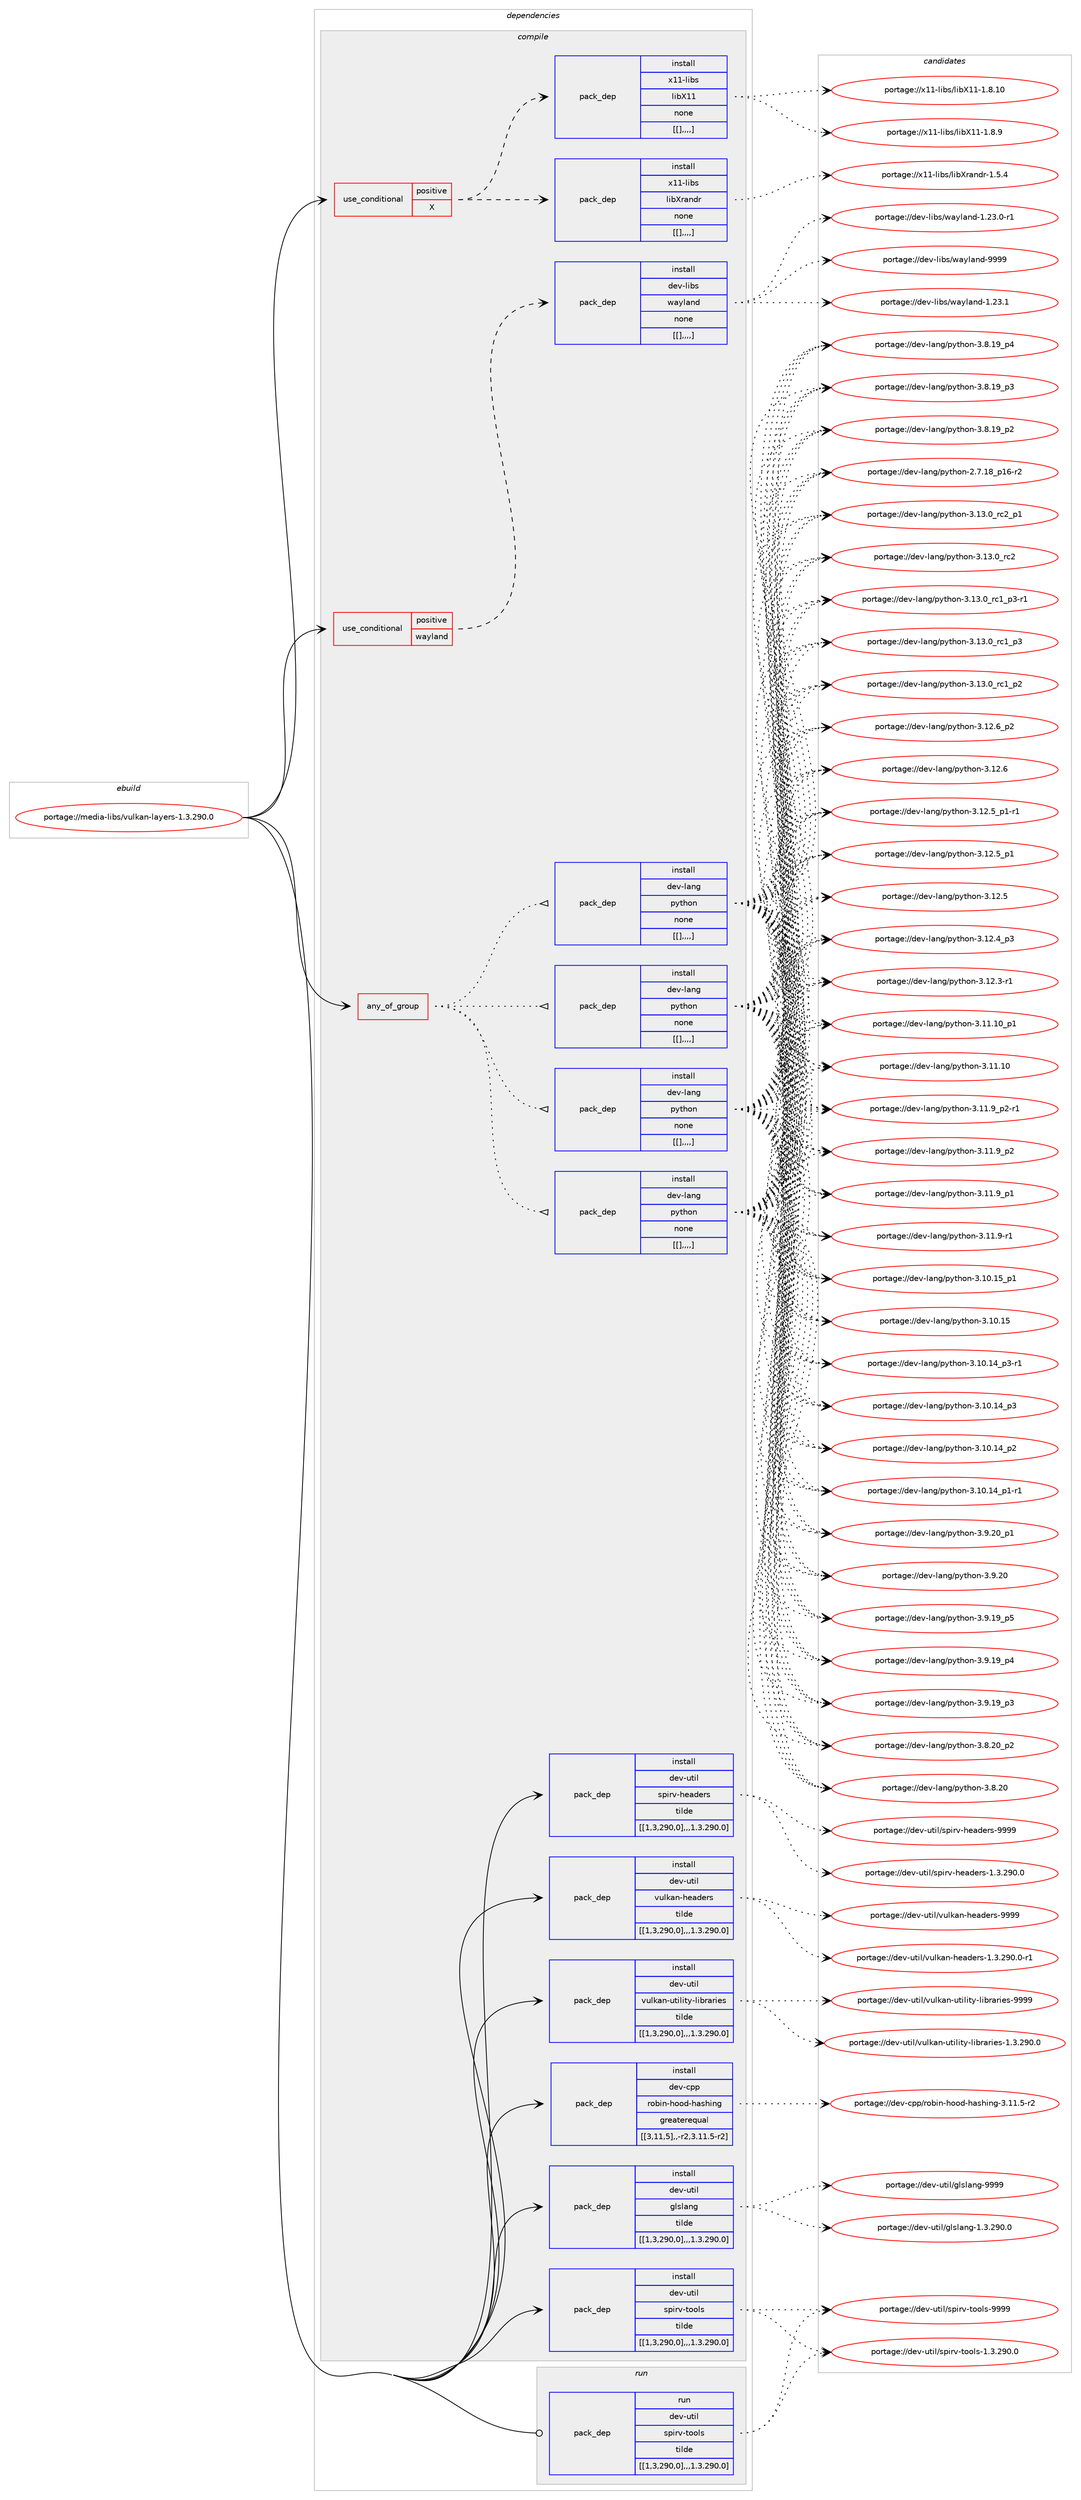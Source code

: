 digraph prolog {

# *************
# Graph options
# *************

newrank=true;
concentrate=true;
compound=true;
graph [rankdir=LR,fontname=Helvetica,fontsize=10,ranksep=1.5];#, ranksep=2.5, nodesep=0.2];
edge  [arrowhead=vee];
node  [fontname=Helvetica,fontsize=10];

# **********
# The ebuild
# **********

subgraph cluster_leftcol {
color=gray;
label=<<i>ebuild</i>>;
id [label="portage://media-libs/vulkan-layers-1.3.290.0", color=red, width=4, href="../media-libs/vulkan-layers-1.3.290.0.svg"];
}

# ****************
# The dependencies
# ****************

subgraph cluster_midcol {
color=gray;
label=<<i>dependencies</i>>;
subgraph cluster_compile {
fillcolor="#eeeeee";
style=filled;
label=<<i>compile</i>>;
subgraph any2261 {
dependency317563 [label=<<TABLE BORDER="0" CELLBORDER="1" CELLSPACING="0" CELLPADDING="4"><TR><TD CELLPADDING="10">any_of_group</TD></TR></TABLE>>, shape=none, color=red];subgraph pack233402 {
dependency317564 [label=<<TABLE BORDER="0" CELLBORDER="1" CELLSPACING="0" CELLPADDING="4" WIDTH="220"><TR><TD ROWSPAN="6" CELLPADDING="30">pack_dep</TD></TR><TR><TD WIDTH="110">install</TD></TR><TR><TD>dev-lang</TD></TR><TR><TD>python</TD></TR><TR><TD>none</TD></TR><TR><TD>[[],,,,]</TD></TR></TABLE>>, shape=none, color=blue];
}
dependency317563:e -> dependency317564:w [weight=20,style="dotted",arrowhead="oinv"];
subgraph pack233403 {
dependency317565 [label=<<TABLE BORDER="0" CELLBORDER="1" CELLSPACING="0" CELLPADDING="4" WIDTH="220"><TR><TD ROWSPAN="6" CELLPADDING="30">pack_dep</TD></TR><TR><TD WIDTH="110">install</TD></TR><TR><TD>dev-lang</TD></TR><TR><TD>python</TD></TR><TR><TD>none</TD></TR><TR><TD>[[],,,,]</TD></TR></TABLE>>, shape=none, color=blue];
}
dependency317563:e -> dependency317565:w [weight=20,style="dotted",arrowhead="oinv"];
subgraph pack233404 {
dependency317566 [label=<<TABLE BORDER="0" CELLBORDER="1" CELLSPACING="0" CELLPADDING="4" WIDTH="220"><TR><TD ROWSPAN="6" CELLPADDING="30">pack_dep</TD></TR><TR><TD WIDTH="110">install</TD></TR><TR><TD>dev-lang</TD></TR><TR><TD>python</TD></TR><TR><TD>none</TD></TR><TR><TD>[[],,,,]</TD></TR></TABLE>>, shape=none, color=blue];
}
dependency317563:e -> dependency317566:w [weight=20,style="dotted",arrowhead="oinv"];
subgraph pack233405 {
dependency317567 [label=<<TABLE BORDER="0" CELLBORDER="1" CELLSPACING="0" CELLPADDING="4" WIDTH="220"><TR><TD ROWSPAN="6" CELLPADDING="30">pack_dep</TD></TR><TR><TD WIDTH="110">install</TD></TR><TR><TD>dev-lang</TD></TR><TR><TD>python</TD></TR><TR><TD>none</TD></TR><TR><TD>[[],,,,]</TD></TR></TABLE>>, shape=none, color=blue];
}
dependency317563:e -> dependency317567:w [weight=20,style="dotted",arrowhead="oinv"];
}
id:e -> dependency317563:w [weight=20,style="solid",arrowhead="vee"];
subgraph cond81737 {
dependency317568 [label=<<TABLE BORDER="0" CELLBORDER="1" CELLSPACING="0" CELLPADDING="4"><TR><TD ROWSPAN="3" CELLPADDING="10">use_conditional</TD></TR><TR><TD>positive</TD></TR><TR><TD>X</TD></TR></TABLE>>, shape=none, color=red];
subgraph pack233406 {
dependency317569 [label=<<TABLE BORDER="0" CELLBORDER="1" CELLSPACING="0" CELLPADDING="4" WIDTH="220"><TR><TD ROWSPAN="6" CELLPADDING="30">pack_dep</TD></TR><TR><TD WIDTH="110">install</TD></TR><TR><TD>x11-libs</TD></TR><TR><TD>libX11</TD></TR><TR><TD>none</TD></TR><TR><TD>[[],,,,]</TD></TR></TABLE>>, shape=none, color=blue];
}
dependency317568:e -> dependency317569:w [weight=20,style="dashed",arrowhead="vee"];
subgraph pack233407 {
dependency317570 [label=<<TABLE BORDER="0" CELLBORDER="1" CELLSPACING="0" CELLPADDING="4" WIDTH="220"><TR><TD ROWSPAN="6" CELLPADDING="30">pack_dep</TD></TR><TR><TD WIDTH="110">install</TD></TR><TR><TD>x11-libs</TD></TR><TR><TD>libXrandr</TD></TR><TR><TD>none</TD></TR><TR><TD>[[],,,,]</TD></TR></TABLE>>, shape=none, color=blue];
}
dependency317568:e -> dependency317570:w [weight=20,style="dashed",arrowhead="vee"];
}
id:e -> dependency317568:w [weight=20,style="solid",arrowhead="vee"];
subgraph cond81738 {
dependency317571 [label=<<TABLE BORDER="0" CELLBORDER="1" CELLSPACING="0" CELLPADDING="4"><TR><TD ROWSPAN="3" CELLPADDING="10">use_conditional</TD></TR><TR><TD>positive</TD></TR><TR><TD>wayland</TD></TR></TABLE>>, shape=none, color=red];
subgraph pack233408 {
dependency317572 [label=<<TABLE BORDER="0" CELLBORDER="1" CELLSPACING="0" CELLPADDING="4" WIDTH="220"><TR><TD ROWSPAN="6" CELLPADDING="30">pack_dep</TD></TR><TR><TD WIDTH="110">install</TD></TR><TR><TD>dev-libs</TD></TR><TR><TD>wayland</TD></TR><TR><TD>none</TD></TR><TR><TD>[[],,,,]</TD></TR></TABLE>>, shape=none, color=blue];
}
dependency317571:e -> dependency317572:w [weight=20,style="dashed",arrowhead="vee"];
}
id:e -> dependency317571:w [weight=20,style="solid",arrowhead="vee"];
subgraph pack233409 {
dependency317573 [label=<<TABLE BORDER="0" CELLBORDER="1" CELLSPACING="0" CELLPADDING="4" WIDTH="220"><TR><TD ROWSPAN="6" CELLPADDING="30">pack_dep</TD></TR><TR><TD WIDTH="110">install</TD></TR><TR><TD>dev-cpp</TD></TR><TR><TD>robin-hood-hashing</TD></TR><TR><TD>greaterequal</TD></TR><TR><TD>[[3,11,5],,-r2,3.11.5-r2]</TD></TR></TABLE>>, shape=none, color=blue];
}
id:e -> dependency317573:w [weight=20,style="solid",arrowhead="vee"];
subgraph pack233410 {
dependency317574 [label=<<TABLE BORDER="0" CELLBORDER="1" CELLSPACING="0" CELLPADDING="4" WIDTH="220"><TR><TD ROWSPAN="6" CELLPADDING="30">pack_dep</TD></TR><TR><TD WIDTH="110">install</TD></TR><TR><TD>dev-util</TD></TR><TR><TD>glslang</TD></TR><TR><TD>tilde</TD></TR><TR><TD>[[1,3,290,0],,,1.3.290.0]</TD></TR></TABLE>>, shape=none, color=blue];
}
id:e -> dependency317574:w [weight=20,style="solid",arrowhead="vee"];
subgraph pack233411 {
dependency317575 [label=<<TABLE BORDER="0" CELLBORDER="1" CELLSPACING="0" CELLPADDING="4" WIDTH="220"><TR><TD ROWSPAN="6" CELLPADDING="30">pack_dep</TD></TR><TR><TD WIDTH="110">install</TD></TR><TR><TD>dev-util</TD></TR><TR><TD>spirv-headers</TD></TR><TR><TD>tilde</TD></TR><TR><TD>[[1,3,290,0],,,1.3.290.0]</TD></TR></TABLE>>, shape=none, color=blue];
}
id:e -> dependency317575:w [weight=20,style="solid",arrowhead="vee"];
subgraph pack233412 {
dependency317576 [label=<<TABLE BORDER="0" CELLBORDER="1" CELLSPACING="0" CELLPADDING="4" WIDTH="220"><TR><TD ROWSPAN="6" CELLPADDING="30">pack_dep</TD></TR><TR><TD WIDTH="110">install</TD></TR><TR><TD>dev-util</TD></TR><TR><TD>spirv-tools</TD></TR><TR><TD>tilde</TD></TR><TR><TD>[[1,3,290,0],,,1.3.290.0]</TD></TR></TABLE>>, shape=none, color=blue];
}
id:e -> dependency317576:w [weight=20,style="solid",arrowhead="vee"];
subgraph pack233413 {
dependency317577 [label=<<TABLE BORDER="0" CELLBORDER="1" CELLSPACING="0" CELLPADDING="4" WIDTH="220"><TR><TD ROWSPAN="6" CELLPADDING="30">pack_dep</TD></TR><TR><TD WIDTH="110">install</TD></TR><TR><TD>dev-util</TD></TR><TR><TD>vulkan-headers</TD></TR><TR><TD>tilde</TD></TR><TR><TD>[[1,3,290,0],,,1.3.290.0]</TD></TR></TABLE>>, shape=none, color=blue];
}
id:e -> dependency317577:w [weight=20,style="solid",arrowhead="vee"];
subgraph pack233414 {
dependency317578 [label=<<TABLE BORDER="0" CELLBORDER="1" CELLSPACING="0" CELLPADDING="4" WIDTH="220"><TR><TD ROWSPAN="6" CELLPADDING="30">pack_dep</TD></TR><TR><TD WIDTH="110">install</TD></TR><TR><TD>dev-util</TD></TR><TR><TD>vulkan-utility-libraries</TD></TR><TR><TD>tilde</TD></TR><TR><TD>[[1,3,290,0],,,1.3.290.0]</TD></TR></TABLE>>, shape=none, color=blue];
}
id:e -> dependency317578:w [weight=20,style="solid",arrowhead="vee"];
}
subgraph cluster_compileandrun {
fillcolor="#eeeeee";
style=filled;
label=<<i>compile and run</i>>;
}
subgraph cluster_run {
fillcolor="#eeeeee";
style=filled;
label=<<i>run</i>>;
subgraph pack233415 {
dependency317579 [label=<<TABLE BORDER="0" CELLBORDER="1" CELLSPACING="0" CELLPADDING="4" WIDTH="220"><TR><TD ROWSPAN="6" CELLPADDING="30">pack_dep</TD></TR><TR><TD WIDTH="110">run</TD></TR><TR><TD>dev-util</TD></TR><TR><TD>spirv-tools</TD></TR><TR><TD>tilde</TD></TR><TR><TD>[[1,3,290,0],,,1.3.290.0]</TD></TR></TABLE>>, shape=none, color=blue];
}
id:e -> dependency317579:w [weight=20,style="solid",arrowhead="odot"];
}
}

# **************
# The candidates
# **************

subgraph cluster_choices {
rank=same;
color=gray;
label=<<i>candidates</i>>;

subgraph choice233402 {
color=black;
nodesep=1;
choice100101118451089711010347112121116104111110455146495146489511499509511249 [label="portage://dev-lang/python-3.13.0_rc2_p1", color=red, width=4,href="../dev-lang/python-3.13.0_rc2_p1.svg"];
choice10010111845108971101034711212111610411111045514649514648951149950 [label="portage://dev-lang/python-3.13.0_rc2", color=red, width=4,href="../dev-lang/python-3.13.0_rc2.svg"];
choice1001011184510897110103471121211161041111104551464951464895114994995112514511449 [label="portage://dev-lang/python-3.13.0_rc1_p3-r1", color=red, width=4,href="../dev-lang/python-3.13.0_rc1_p3-r1.svg"];
choice100101118451089711010347112121116104111110455146495146489511499499511251 [label="portage://dev-lang/python-3.13.0_rc1_p3", color=red, width=4,href="../dev-lang/python-3.13.0_rc1_p3.svg"];
choice100101118451089711010347112121116104111110455146495146489511499499511250 [label="portage://dev-lang/python-3.13.0_rc1_p2", color=red, width=4,href="../dev-lang/python-3.13.0_rc1_p2.svg"];
choice100101118451089711010347112121116104111110455146495046549511250 [label="portage://dev-lang/python-3.12.6_p2", color=red, width=4,href="../dev-lang/python-3.12.6_p2.svg"];
choice10010111845108971101034711212111610411111045514649504654 [label="portage://dev-lang/python-3.12.6", color=red, width=4,href="../dev-lang/python-3.12.6.svg"];
choice1001011184510897110103471121211161041111104551464950465395112494511449 [label="portage://dev-lang/python-3.12.5_p1-r1", color=red, width=4,href="../dev-lang/python-3.12.5_p1-r1.svg"];
choice100101118451089711010347112121116104111110455146495046539511249 [label="portage://dev-lang/python-3.12.5_p1", color=red, width=4,href="../dev-lang/python-3.12.5_p1.svg"];
choice10010111845108971101034711212111610411111045514649504653 [label="portage://dev-lang/python-3.12.5", color=red, width=4,href="../dev-lang/python-3.12.5.svg"];
choice100101118451089711010347112121116104111110455146495046529511251 [label="portage://dev-lang/python-3.12.4_p3", color=red, width=4,href="../dev-lang/python-3.12.4_p3.svg"];
choice100101118451089711010347112121116104111110455146495046514511449 [label="portage://dev-lang/python-3.12.3-r1", color=red, width=4,href="../dev-lang/python-3.12.3-r1.svg"];
choice10010111845108971101034711212111610411111045514649494649489511249 [label="portage://dev-lang/python-3.11.10_p1", color=red, width=4,href="../dev-lang/python-3.11.10_p1.svg"];
choice1001011184510897110103471121211161041111104551464949464948 [label="portage://dev-lang/python-3.11.10", color=red, width=4,href="../dev-lang/python-3.11.10.svg"];
choice1001011184510897110103471121211161041111104551464949465795112504511449 [label="portage://dev-lang/python-3.11.9_p2-r1", color=red, width=4,href="../dev-lang/python-3.11.9_p2-r1.svg"];
choice100101118451089711010347112121116104111110455146494946579511250 [label="portage://dev-lang/python-3.11.9_p2", color=red, width=4,href="../dev-lang/python-3.11.9_p2.svg"];
choice100101118451089711010347112121116104111110455146494946579511249 [label="portage://dev-lang/python-3.11.9_p1", color=red, width=4,href="../dev-lang/python-3.11.9_p1.svg"];
choice100101118451089711010347112121116104111110455146494946574511449 [label="portage://dev-lang/python-3.11.9-r1", color=red, width=4,href="../dev-lang/python-3.11.9-r1.svg"];
choice10010111845108971101034711212111610411111045514649484649539511249 [label="portage://dev-lang/python-3.10.15_p1", color=red, width=4,href="../dev-lang/python-3.10.15_p1.svg"];
choice1001011184510897110103471121211161041111104551464948464953 [label="portage://dev-lang/python-3.10.15", color=red, width=4,href="../dev-lang/python-3.10.15.svg"];
choice100101118451089711010347112121116104111110455146494846495295112514511449 [label="portage://dev-lang/python-3.10.14_p3-r1", color=red, width=4,href="../dev-lang/python-3.10.14_p3-r1.svg"];
choice10010111845108971101034711212111610411111045514649484649529511251 [label="portage://dev-lang/python-3.10.14_p3", color=red, width=4,href="../dev-lang/python-3.10.14_p3.svg"];
choice10010111845108971101034711212111610411111045514649484649529511250 [label="portage://dev-lang/python-3.10.14_p2", color=red, width=4,href="../dev-lang/python-3.10.14_p2.svg"];
choice100101118451089711010347112121116104111110455146494846495295112494511449 [label="portage://dev-lang/python-3.10.14_p1-r1", color=red, width=4,href="../dev-lang/python-3.10.14_p1-r1.svg"];
choice100101118451089711010347112121116104111110455146574650489511249 [label="portage://dev-lang/python-3.9.20_p1", color=red, width=4,href="../dev-lang/python-3.9.20_p1.svg"];
choice10010111845108971101034711212111610411111045514657465048 [label="portage://dev-lang/python-3.9.20", color=red, width=4,href="../dev-lang/python-3.9.20.svg"];
choice100101118451089711010347112121116104111110455146574649579511253 [label="portage://dev-lang/python-3.9.19_p5", color=red, width=4,href="../dev-lang/python-3.9.19_p5.svg"];
choice100101118451089711010347112121116104111110455146574649579511252 [label="portage://dev-lang/python-3.9.19_p4", color=red, width=4,href="../dev-lang/python-3.9.19_p4.svg"];
choice100101118451089711010347112121116104111110455146574649579511251 [label="portage://dev-lang/python-3.9.19_p3", color=red, width=4,href="../dev-lang/python-3.9.19_p3.svg"];
choice100101118451089711010347112121116104111110455146564650489511250 [label="portage://dev-lang/python-3.8.20_p2", color=red, width=4,href="../dev-lang/python-3.8.20_p2.svg"];
choice10010111845108971101034711212111610411111045514656465048 [label="portage://dev-lang/python-3.8.20", color=red, width=4,href="../dev-lang/python-3.8.20.svg"];
choice100101118451089711010347112121116104111110455146564649579511252 [label="portage://dev-lang/python-3.8.19_p4", color=red, width=4,href="../dev-lang/python-3.8.19_p4.svg"];
choice100101118451089711010347112121116104111110455146564649579511251 [label="portage://dev-lang/python-3.8.19_p3", color=red, width=4,href="../dev-lang/python-3.8.19_p3.svg"];
choice100101118451089711010347112121116104111110455146564649579511250 [label="portage://dev-lang/python-3.8.19_p2", color=red, width=4,href="../dev-lang/python-3.8.19_p2.svg"];
choice100101118451089711010347112121116104111110455046554649569511249544511450 [label="portage://dev-lang/python-2.7.18_p16-r2", color=red, width=4,href="../dev-lang/python-2.7.18_p16-r2.svg"];
dependency317564:e -> choice100101118451089711010347112121116104111110455146495146489511499509511249:w [style=dotted,weight="100"];
dependency317564:e -> choice10010111845108971101034711212111610411111045514649514648951149950:w [style=dotted,weight="100"];
dependency317564:e -> choice1001011184510897110103471121211161041111104551464951464895114994995112514511449:w [style=dotted,weight="100"];
dependency317564:e -> choice100101118451089711010347112121116104111110455146495146489511499499511251:w [style=dotted,weight="100"];
dependency317564:e -> choice100101118451089711010347112121116104111110455146495146489511499499511250:w [style=dotted,weight="100"];
dependency317564:e -> choice100101118451089711010347112121116104111110455146495046549511250:w [style=dotted,weight="100"];
dependency317564:e -> choice10010111845108971101034711212111610411111045514649504654:w [style=dotted,weight="100"];
dependency317564:e -> choice1001011184510897110103471121211161041111104551464950465395112494511449:w [style=dotted,weight="100"];
dependency317564:e -> choice100101118451089711010347112121116104111110455146495046539511249:w [style=dotted,weight="100"];
dependency317564:e -> choice10010111845108971101034711212111610411111045514649504653:w [style=dotted,weight="100"];
dependency317564:e -> choice100101118451089711010347112121116104111110455146495046529511251:w [style=dotted,weight="100"];
dependency317564:e -> choice100101118451089711010347112121116104111110455146495046514511449:w [style=dotted,weight="100"];
dependency317564:e -> choice10010111845108971101034711212111610411111045514649494649489511249:w [style=dotted,weight="100"];
dependency317564:e -> choice1001011184510897110103471121211161041111104551464949464948:w [style=dotted,weight="100"];
dependency317564:e -> choice1001011184510897110103471121211161041111104551464949465795112504511449:w [style=dotted,weight="100"];
dependency317564:e -> choice100101118451089711010347112121116104111110455146494946579511250:w [style=dotted,weight="100"];
dependency317564:e -> choice100101118451089711010347112121116104111110455146494946579511249:w [style=dotted,weight="100"];
dependency317564:e -> choice100101118451089711010347112121116104111110455146494946574511449:w [style=dotted,weight="100"];
dependency317564:e -> choice10010111845108971101034711212111610411111045514649484649539511249:w [style=dotted,weight="100"];
dependency317564:e -> choice1001011184510897110103471121211161041111104551464948464953:w [style=dotted,weight="100"];
dependency317564:e -> choice100101118451089711010347112121116104111110455146494846495295112514511449:w [style=dotted,weight="100"];
dependency317564:e -> choice10010111845108971101034711212111610411111045514649484649529511251:w [style=dotted,weight="100"];
dependency317564:e -> choice10010111845108971101034711212111610411111045514649484649529511250:w [style=dotted,weight="100"];
dependency317564:e -> choice100101118451089711010347112121116104111110455146494846495295112494511449:w [style=dotted,weight="100"];
dependency317564:e -> choice100101118451089711010347112121116104111110455146574650489511249:w [style=dotted,weight="100"];
dependency317564:e -> choice10010111845108971101034711212111610411111045514657465048:w [style=dotted,weight="100"];
dependency317564:e -> choice100101118451089711010347112121116104111110455146574649579511253:w [style=dotted,weight="100"];
dependency317564:e -> choice100101118451089711010347112121116104111110455146574649579511252:w [style=dotted,weight="100"];
dependency317564:e -> choice100101118451089711010347112121116104111110455146574649579511251:w [style=dotted,weight="100"];
dependency317564:e -> choice100101118451089711010347112121116104111110455146564650489511250:w [style=dotted,weight="100"];
dependency317564:e -> choice10010111845108971101034711212111610411111045514656465048:w [style=dotted,weight="100"];
dependency317564:e -> choice100101118451089711010347112121116104111110455146564649579511252:w [style=dotted,weight="100"];
dependency317564:e -> choice100101118451089711010347112121116104111110455146564649579511251:w [style=dotted,weight="100"];
dependency317564:e -> choice100101118451089711010347112121116104111110455146564649579511250:w [style=dotted,weight="100"];
dependency317564:e -> choice100101118451089711010347112121116104111110455046554649569511249544511450:w [style=dotted,weight="100"];
}
subgraph choice233403 {
color=black;
nodesep=1;
choice100101118451089711010347112121116104111110455146495146489511499509511249 [label="portage://dev-lang/python-3.13.0_rc2_p1", color=red, width=4,href="../dev-lang/python-3.13.0_rc2_p1.svg"];
choice10010111845108971101034711212111610411111045514649514648951149950 [label="portage://dev-lang/python-3.13.0_rc2", color=red, width=4,href="../dev-lang/python-3.13.0_rc2.svg"];
choice1001011184510897110103471121211161041111104551464951464895114994995112514511449 [label="portage://dev-lang/python-3.13.0_rc1_p3-r1", color=red, width=4,href="../dev-lang/python-3.13.0_rc1_p3-r1.svg"];
choice100101118451089711010347112121116104111110455146495146489511499499511251 [label="portage://dev-lang/python-3.13.0_rc1_p3", color=red, width=4,href="../dev-lang/python-3.13.0_rc1_p3.svg"];
choice100101118451089711010347112121116104111110455146495146489511499499511250 [label="portage://dev-lang/python-3.13.0_rc1_p2", color=red, width=4,href="../dev-lang/python-3.13.0_rc1_p2.svg"];
choice100101118451089711010347112121116104111110455146495046549511250 [label="portage://dev-lang/python-3.12.6_p2", color=red, width=4,href="../dev-lang/python-3.12.6_p2.svg"];
choice10010111845108971101034711212111610411111045514649504654 [label="portage://dev-lang/python-3.12.6", color=red, width=4,href="../dev-lang/python-3.12.6.svg"];
choice1001011184510897110103471121211161041111104551464950465395112494511449 [label="portage://dev-lang/python-3.12.5_p1-r1", color=red, width=4,href="../dev-lang/python-3.12.5_p1-r1.svg"];
choice100101118451089711010347112121116104111110455146495046539511249 [label="portage://dev-lang/python-3.12.5_p1", color=red, width=4,href="../dev-lang/python-3.12.5_p1.svg"];
choice10010111845108971101034711212111610411111045514649504653 [label="portage://dev-lang/python-3.12.5", color=red, width=4,href="../dev-lang/python-3.12.5.svg"];
choice100101118451089711010347112121116104111110455146495046529511251 [label="portage://dev-lang/python-3.12.4_p3", color=red, width=4,href="../dev-lang/python-3.12.4_p3.svg"];
choice100101118451089711010347112121116104111110455146495046514511449 [label="portage://dev-lang/python-3.12.3-r1", color=red, width=4,href="../dev-lang/python-3.12.3-r1.svg"];
choice10010111845108971101034711212111610411111045514649494649489511249 [label="portage://dev-lang/python-3.11.10_p1", color=red, width=4,href="../dev-lang/python-3.11.10_p1.svg"];
choice1001011184510897110103471121211161041111104551464949464948 [label="portage://dev-lang/python-3.11.10", color=red, width=4,href="../dev-lang/python-3.11.10.svg"];
choice1001011184510897110103471121211161041111104551464949465795112504511449 [label="portage://dev-lang/python-3.11.9_p2-r1", color=red, width=4,href="../dev-lang/python-3.11.9_p2-r1.svg"];
choice100101118451089711010347112121116104111110455146494946579511250 [label="portage://dev-lang/python-3.11.9_p2", color=red, width=4,href="../dev-lang/python-3.11.9_p2.svg"];
choice100101118451089711010347112121116104111110455146494946579511249 [label="portage://dev-lang/python-3.11.9_p1", color=red, width=4,href="../dev-lang/python-3.11.9_p1.svg"];
choice100101118451089711010347112121116104111110455146494946574511449 [label="portage://dev-lang/python-3.11.9-r1", color=red, width=4,href="../dev-lang/python-3.11.9-r1.svg"];
choice10010111845108971101034711212111610411111045514649484649539511249 [label="portage://dev-lang/python-3.10.15_p1", color=red, width=4,href="../dev-lang/python-3.10.15_p1.svg"];
choice1001011184510897110103471121211161041111104551464948464953 [label="portage://dev-lang/python-3.10.15", color=red, width=4,href="../dev-lang/python-3.10.15.svg"];
choice100101118451089711010347112121116104111110455146494846495295112514511449 [label="portage://dev-lang/python-3.10.14_p3-r1", color=red, width=4,href="../dev-lang/python-3.10.14_p3-r1.svg"];
choice10010111845108971101034711212111610411111045514649484649529511251 [label="portage://dev-lang/python-3.10.14_p3", color=red, width=4,href="../dev-lang/python-3.10.14_p3.svg"];
choice10010111845108971101034711212111610411111045514649484649529511250 [label="portage://dev-lang/python-3.10.14_p2", color=red, width=4,href="../dev-lang/python-3.10.14_p2.svg"];
choice100101118451089711010347112121116104111110455146494846495295112494511449 [label="portage://dev-lang/python-3.10.14_p1-r1", color=red, width=4,href="../dev-lang/python-3.10.14_p1-r1.svg"];
choice100101118451089711010347112121116104111110455146574650489511249 [label="portage://dev-lang/python-3.9.20_p1", color=red, width=4,href="../dev-lang/python-3.9.20_p1.svg"];
choice10010111845108971101034711212111610411111045514657465048 [label="portage://dev-lang/python-3.9.20", color=red, width=4,href="../dev-lang/python-3.9.20.svg"];
choice100101118451089711010347112121116104111110455146574649579511253 [label="portage://dev-lang/python-3.9.19_p5", color=red, width=4,href="../dev-lang/python-3.9.19_p5.svg"];
choice100101118451089711010347112121116104111110455146574649579511252 [label="portage://dev-lang/python-3.9.19_p4", color=red, width=4,href="../dev-lang/python-3.9.19_p4.svg"];
choice100101118451089711010347112121116104111110455146574649579511251 [label="portage://dev-lang/python-3.9.19_p3", color=red, width=4,href="../dev-lang/python-3.9.19_p3.svg"];
choice100101118451089711010347112121116104111110455146564650489511250 [label="portage://dev-lang/python-3.8.20_p2", color=red, width=4,href="../dev-lang/python-3.8.20_p2.svg"];
choice10010111845108971101034711212111610411111045514656465048 [label="portage://dev-lang/python-3.8.20", color=red, width=4,href="../dev-lang/python-3.8.20.svg"];
choice100101118451089711010347112121116104111110455146564649579511252 [label="portage://dev-lang/python-3.8.19_p4", color=red, width=4,href="../dev-lang/python-3.8.19_p4.svg"];
choice100101118451089711010347112121116104111110455146564649579511251 [label="portage://dev-lang/python-3.8.19_p3", color=red, width=4,href="../dev-lang/python-3.8.19_p3.svg"];
choice100101118451089711010347112121116104111110455146564649579511250 [label="portage://dev-lang/python-3.8.19_p2", color=red, width=4,href="../dev-lang/python-3.8.19_p2.svg"];
choice100101118451089711010347112121116104111110455046554649569511249544511450 [label="portage://dev-lang/python-2.7.18_p16-r2", color=red, width=4,href="../dev-lang/python-2.7.18_p16-r2.svg"];
dependency317565:e -> choice100101118451089711010347112121116104111110455146495146489511499509511249:w [style=dotted,weight="100"];
dependency317565:e -> choice10010111845108971101034711212111610411111045514649514648951149950:w [style=dotted,weight="100"];
dependency317565:e -> choice1001011184510897110103471121211161041111104551464951464895114994995112514511449:w [style=dotted,weight="100"];
dependency317565:e -> choice100101118451089711010347112121116104111110455146495146489511499499511251:w [style=dotted,weight="100"];
dependency317565:e -> choice100101118451089711010347112121116104111110455146495146489511499499511250:w [style=dotted,weight="100"];
dependency317565:e -> choice100101118451089711010347112121116104111110455146495046549511250:w [style=dotted,weight="100"];
dependency317565:e -> choice10010111845108971101034711212111610411111045514649504654:w [style=dotted,weight="100"];
dependency317565:e -> choice1001011184510897110103471121211161041111104551464950465395112494511449:w [style=dotted,weight="100"];
dependency317565:e -> choice100101118451089711010347112121116104111110455146495046539511249:w [style=dotted,weight="100"];
dependency317565:e -> choice10010111845108971101034711212111610411111045514649504653:w [style=dotted,weight="100"];
dependency317565:e -> choice100101118451089711010347112121116104111110455146495046529511251:w [style=dotted,weight="100"];
dependency317565:e -> choice100101118451089711010347112121116104111110455146495046514511449:w [style=dotted,weight="100"];
dependency317565:e -> choice10010111845108971101034711212111610411111045514649494649489511249:w [style=dotted,weight="100"];
dependency317565:e -> choice1001011184510897110103471121211161041111104551464949464948:w [style=dotted,weight="100"];
dependency317565:e -> choice1001011184510897110103471121211161041111104551464949465795112504511449:w [style=dotted,weight="100"];
dependency317565:e -> choice100101118451089711010347112121116104111110455146494946579511250:w [style=dotted,weight="100"];
dependency317565:e -> choice100101118451089711010347112121116104111110455146494946579511249:w [style=dotted,weight="100"];
dependency317565:e -> choice100101118451089711010347112121116104111110455146494946574511449:w [style=dotted,weight="100"];
dependency317565:e -> choice10010111845108971101034711212111610411111045514649484649539511249:w [style=dotted,weight="100"];
dependency317565:e -> choice1001011184510897110103471121211161041111104551464948464953:w [style=dotted,weight="100"];
dependency317565:e -> choice100101118451089711010347112121116104111110455146494846495295112514511449:w [style=dotted,weight="100"];
dependency317565:e -> choice10010111845108971101034711212111610411111045514649484649529511251:w [style=dotted,weight="100"];
dependency317565:e -> choice10010111845108971101034711212111610411111045514649484649529511250:w [style=dotted,weight="100"];
dependency317565:e -> choice100101118451089711010347112121116104111110455146494846495295112494511449:w [style=dotted,weight="100"];
dependency317565:e -> choice100101118451089711010347112121116104111110455146574650489511249:w [style=dotted,weight="100"];
dependency317565:e -> choice10010111845108971101034711212111610411111045514657465048:w [style=dotted,weight="100"];
dependency317565:e -> choice100101118451089711010347112121116104111110455146574649579511253:w [style=dotted,weight="100"];
dependency317565:e -> choice100101118451089711010347112121116104111110455146574649579511252:w [style=dotted,weight="100"];
dependency317565:e -> choice100101118451089711010347112121116104111110455146574649579511251:w [style=dotted,weight="100"];
dependency317565:e -> choice100101118451089711010347112121116104111110455146564650489511250:w [style=dotted,weight="100"];
dependency317565:e -> choice10010111845108971101034711212111610411111045514656465048:w [style=dotted,weight="100"];
dependency317565:e -> choice100101118451089711010347112121116104111110455146564649579511252:w [style=dotted,weight="100"];
dependency317565:e -> choice100101118451089711010347112121116104111110455146564649579511251:w [style=dotted,weight="100"];
dependency317565:e -> choice100101118451089711010347112121116104111110455146564649579511250:w [style=dotted,weight="100"];
dependency317565:e -> choice100101118451089711010347112121116104111110455046554649569511249544511450:w [style=dotted,weight="100"];
}
subgraph choice233404 {
color=black;
nodesep=1;
choice100101118451089711010347112121116104111110455146495146489511499509511249 [label="portage://dev-lang/python-3.13.0_rc2_p1", color=red, width=4,href="../dev-lang/python-3.13.0_rc2_p1.svg"];
choice10010111845108971101034711212111610411111045514649514648951149950 [label="portage://dev-lang/python-3.13.0_rc2", color=red, width=4,href="../dev-lang/python-3.13.0_rc2.svg"];
choice1001011184510897110103471121211161041111104551464951464895114994995112514511449 [label="portage://dev-lang/python-3.13.0_rc1_p3-r1", color=red, width=4,href="../dev-lang/python-3.13.0_rc1_p3-r1.svg"];
choice100101118451089711010347112121116104111110455146495146489511499499511251 [label="portage://dev-lang/python-3.13.0_rc1_p3", color=red, width=4,href="../dev-lang/python-3.13.0_rc1_p3.svg"];
choice100101118451089711010347112121116104111110455146495146489511499499511250 [label="portage://dev-lang/python-3.13.0_rc1_p2", color=red, width=4,href="../dev-lang/python-3.13.0_rc1_p2.svg"];
choice100101118451089711010347112121116104111110455146495046549511250 [label="portage://dev-lang/python-3.12.6_p2", color=red, width=4,href="../dev-lang/python-3.12.6_p2.svg"];
choice10010111845108971101034711212111610411111045514649504654 [label="portage://dev-lang/python-3.12.6", color=red, width=4,href="../dev-lang/python-3.12.6.svg"];
choice1001011184510897110103471121211161041111104551464950465395112494511449 [label="portage://dev-lang/python-3.12.5_p1-r1", color=red, width=4,href="../dev-lang/python-3.12.5_p1-r1.svg"];
choice100101118451089711010347112121116104111110455146495046539511249 [label="portage://dev-lang/python-3.12.5_p1", color=red, width=4,href="../dev-lang/python-3.12.5_p1.svg"];
choice10010111845108971101034711212111610411111045514649504653 [label="portage://dev-lang/python-3.12.5", color=red, width=4,href="../dev-lang/python-3.12.5.svg"];
choice100101118451089711010347112121116104111110455146495046529511251 [label="portage://dev-lang/python-3.12.4_p3", color=red, width=4,href="../dev-lang/python-3.12.4_p3.svg"];
choice100101118451089711010347112121116104111110455146495046514511449 [label="portage://dev-lang/python-3.12.3-r1", color=red, width=4,href="../dev-lang/python-3.12.3-r1.svg"];
choice10010111845108971101034711212111610411111045514649494649489511249 [label="portage://dev-lang/python-3.11.10_p1", color=red, width=4,href="../dev-lang/python-3.11.10_p1.svg"];
choice1001011184510897110103471121211161041111104551464949464948 [label="portage://dev-lang/python-3.11.10", color=red, width=4,href="../dev-lang/python-3.11.10.svg"];
choice1001011184510897110103471121211161041111104551464949465795112504511449 [label="portage://dev-lang/python-3.11.9_p2-r1", color=red, width=4,href="../dev-lang/python-3.11.9_p2-r1.svg"];
choice100101118451089711010347112121116104111110455146494946579511250 [label="portage://dev-lang/python-3.11.9_p2", color=red, width=4,href="../dev-lang/python-3.11.9_p2.svg"];
choice100101118451089711010347112121116104111110455146494946579511249 [label="portage://dev-lang/python-3.11.9_p1", color=red, width=4,href="../dev-lang/python-3.11.9_p1.svg"];
choice100101118451089711010347112121116104111110455146494946574511449 [label="portage://dev-lang/python-3.11.9-r1", color=red, width=4,href="../dev-lang/python-3.11.9-r1.svg"];
choice10010111845108971101034711212111610411111045514649484649539511249 [label="portage://dev-lang/python-3.10.15_p1", color=red, width=4,href="../dev-lang/python-3.10.15_p1.svg"];
choice1001011184510897110103471121211161041111104551464948464953 [label="portage://dev-lang/python-3.10.15", color=red, width=4,href="../dev-lang/python-3.10.15.svg"];
choice100101118451089711010347112121116104111110455146494846495295112514511449 [label="portage://dev-lang/python-3.10.14_p3-r1", color=red, width=4,href="../dev-lang/python-3.10.14_p3-r1.svg"];
choice10010111845108971101034711212111610411111045514649484649529511251 [label="portage://dev-lang/python-3.10.14_p3", color=red, width=4,href="../dev-lang/python-3.10.14_p3.svg"];
choice10010111845108971101034711212111610411111045514649484649529511250 [label="portage://dev-lang/python-3.10.14_p2", color=red, width=4,href="../dev-lang/python-3.10.14_p2.svg"];
choice100101118451089711010347112121116104111110455146494846495295112494511449 [label="portage://dev-lang/python-3.10.14_p1-r1", color=red, width=4,href="../dev-lang/python-3.10.14_p1-r1.svg"];
choice100101118451089711010347112121116104111110455146574650489511249 [label="portage://dev-lang/python-3.9.20_p1", color=red, width=4,href="../dev-lang/python-3.9.20_p1.svg"];
choice10010111845108971101034711212111610411111045514657465048 [label="portage://dev-lang/python-3.9.20", color=red, width=4,href="../dev-lang/python-3.9.20.svg"];
choice100101118451089711010347112121116104111110455146574649579511253 [label="portage://dev-lang/python-3.9.19_p5", color=red, width=4,href="../dev-lang/python-3.9.19_p5.svg"];
choice100101118451089711010347112121116104111110455146574649579511252 [label="portage://dev-lang/python-3.9.19_p4", color=red, width=4,href="../dev-lang/python-3.9.19_p4.svg"];
choice100101118451089711010347112121116104111110455146574649579511251 [label="portage://dev-lang/python-3.9.19_p3", color=red, width=4,href="../dev-lang/python-3.9.19_p3.svg"];
choice100101118451089711010347112121116104111110455146564650489511250 [label="portage://dev-lang/python-3.8.20_p2", color=red, width=4,href="../dev-lang/python-3.8.20_p2.svg"];
choice10010111845108971101034711212111610411111045514656465048 [label="portage://dev-lang/python-3.8.20", color=red, width=4,href="../dev-lang/python-3.8.20.svg"];
choice100101118451089711010347112121116104111110455146564649579511252 [label="portage://dev-lang/python-3.8.19_p4", color=red, width=4,href="../dev-lang/python-3.8.19_p4.svg"];
choice100101118451089711010347112121116104111110455146564649579511251 [label="portage://dev-lang/python-3.8.19_p3", color=red, width=4,href="../dev-lang/python-3.8.19_p3.svg"];
choice100101118451089711010347112121116104111110455146564649579511250 [label="portage://dev-lang/python-3.8.19_p2", color=red, width=4,href="../dev-lang/python-3.8.19_p2.svg"];
choice100101118451089711010347112121116104111110455046554649569511249544511450 [label="portage://dev-lang/python-2.7.18_p16-r2", color=red, width=4,href="../dev-lang/python-2.7.18_p16-r2.svg"];
dependency317566:e -> choice100101118451089711010347112121116104111110455146495146489511499509511249:w [style=dotted,weight="100"];
dependency317566:e -> choice10010111845108971101034711212111610411111045514649514648951149950:w [style=dotted,weight="100"];
dependency317566:e -> choice1001011184510897110103471121211161041111104551464951464895114994995112514511449:w [style=dotted,weight="100"];
dependency317566:e -> choice100101118451089711010347112121116104111110455146495146489511499499511251:w [style=dotted,weight="100"];
dependency317566:e -> choice100101118451089711010347112121116104111110455146495146489511499499511250:w [style=dotted,weight="100"];
dependency317566:e -> choice100101118451089711010347112121116104111110455146495046549511250:w [style=dotted,weight="100"];
dependency317566:e -> choice10010111845108971101034711212111610411111045514649504654:w [style=dotted,weight="100"];
dependency317566:e -> choice1001011184510897110103471121211161041111104551464950465395112494511449:w [style=dotted,weight="100"];
dependency317566:e -> choice100101118451089711010347112121116104111110455146495046539511249:w [style=dotted,weight="100"];
dependency317566:e -> choice10010111845108971101034711212111610411111045514649504653:w [style=dotted,weight="100"];
dependency317566:e -> choice100101118451089711010347112121116104111110455146495046529511251:w [style=dotted,weight="100"];
dependency317566:e -> choice100101118451089711010347112121116104111110455146495046514511449:w [style=dotted,weight="100"];
dependency317566:e -> choice10010111845108971101034711212111610411111045514649494649489511249:w [style=dotted,weight="100"];
dependency317566:e -> choice1001011184510897110103471121211161041111104551464949464948:w [style=dotted,weight="100"];
dependency317566:e -> choice1001011184510897110103471121211161041111104551464949465795112504511449:w [style=dotted,weight="100"];
dependency317566:e -> choice100101118451089711010347112121116104111110455146494946579511250:w [style=dotted,weight="100"];
dependency317566:e -> choice100101118451089711010347112121116104111110455146494946579511249:w [style=dotted,weight="100"];
dependency317566:e -> choice100101118451089711010347112121116104111110455146494946574511449:w [style=dotted,weight="100"];
dependency317566:e -> choice10010111845108971101034711212111610411111045514649484649539511249:w [style=dotted,weight="100"];
dependency317566:e -> choice1001011184510897110103471121211161041111104551464948464953:w [style=dotted,weight="100"];
dependency317566:e -> choice100101118451089711010347112121116104111110455146494846495295112514511449:w [style=dotted,weight="100"];
dependency317566:e -> choice10010111845108971101034711212111610411111045514649484649529511251:w [style=dotted,weight="100"];
dependency317566:e -> choice10010111845108971101034711212111610411111045514649484649529511250:w [style=dotted,weight="100"];
dependency317566:e -> choice100101118451089711010347112121116104111110455146494846495295112494511449:w [style=dotted,weight="100"];
dependency317566:e -> choice100101118451089711010347112121116104111110455146574650489511249:w [style=dotted,weight="100"];
dependency317566:e -> choice10010111845108971101034711212111610411111045514657465048:w [style=dotted,weight="100"];
dependency317566:e -> choice100101118451089711010347112121116104111110455146574649579511253:w [style=dotted,weight="100"];
dependency317566:e -> choice100101118451089711010347112121116104111110455146574649579511252:w [style=dotted,weight="100"];
dependency317566:e -> choice100101118451089711010347112121116104111110455146574649579511251:w [style=dotted,weight="100"];
dependency317566:e -> choice100101118451089711010347112121116104111110455146564650489511250:w [style=dotted,weight="100"];
dependency317566:e -> choice10010111845108971101034711212111610411111045514656465048:w [style=dotted,weight="100"];
dependency317566:e -> choice100101118451089711010347112121116104111110455146564649579511252:w [style=dotted,weight="100"];
dependency317566:e -> choice100101118451089711010347112121116104111110455146564649579511251:w [style=dotted,weight="100"];
dependency317566:e -> choice100101118451089711010347112121116104111110455146564649579511250:w [style=dotted,weight="100"];
dependency317566:e -> choice100101118451089711010347112121116104111110455046554649569511249544511450:w [style=dotted,weight="100"];
}
subgraph choice233405 {
color=black;
nodesep=1;
choice100101118451089711010347112121116104111110455146495146489511499509511249 [label="portage://dev-lang/python-3.13.0_rc2_p1", color=red, width=4,href="../dev-lang/python-3.13.0_rc2_p1.svg"];
choice10010111845108971101034711212111610411111045514649514648951149950 [label="portage://dev-lang/python-3.13.0_rc2", color=red, width=4,href="../dev-lang/python-3.13.0_rc2.svg"];
choice1001011184510897110103471121211161041111104551464951464895114994995112514511449 [label="portage://dev-lang/python-3.13.0_rc1_p3-r1", color=red, width=4,href="../dev-lang/python-3.13.0_rc1_p3-r1.svg"];
choice100101118451089711010347112121116104111110455146495146489511499499511251 [label="portage://dev-lang/python-3.13.0_rc1_p3", color=red, width=4,href="../dev-lang/python-3.13.0_rc1_p3.svg"];
choice100101118451089711010347112121116104111110455146495146489511499499511250 [label="portage://dev-lang/python-3.13.0_rc1_p2", color=red, width=4,href="../dev-lang/python-3.13.0_rc1_p2.svg"];
choice100101118451089711010347112121116104111110455146495046549511250 [label="portage://dev-lang/python-3.12.6_p2", color=red, width=4,href="../dev-lang/python-3.12.6_p2.svg"];
choice10010111845108971101034711212111610411111045514649504654 [label="portage://dev-lang/python-3.12.6", color=red, width=4,href="../dev-lang/python-3.12.6.svg"];
choice1001011184510897110103471121211161041111104551464950465395112494511449 [label="portage://dev-lang/python-3.12.5_p1-r1", color=red, width=4,href="../dev-lang/python-3.12.5_p1-r1.svg"];
choice100101118451089711010347112121116104111110455146495046539511249 [label="portage://dev-lang/python-3.12.5_p1", color=red, width=4,href="../dev-lang/python-3.12.5_p1.svg"];
choice10010111845108971101034711212111610411111045514649504653 [label="portage://dev-lang/python-3.12.5", color=red, width=4,href="../dev-lang/python-3.12.5.svg"];
choice100101118451089711010347112121116104111110455146495046529511251 [label="portage://dev-lang/python-3.12.4_p3", color=red, width=4,href="../dev-lang/python-3.12.4_p3.svg"];
choice100101118451089711010347112121116104111110455146495046514511449 [label="portage://dev-lang/python-3.12.3-r1", color=red, width=4,href="../dev-lang/python-3.12.3-r1.svg"];
choice10010111845108971101034711212111610411111045514649494649489511249 [label="portage://dev-lang/python-3.11.10_p1", color=red, width=4,href="../dev-lang/python-3.11.10_p1.svg"];
choice1001011184510897110103471121211161041111104551464949464948 [label="portage://dev-lang/python-3.11.10", color=red, width=4,href="../dev-lang/python-3.11.10.svg"];
choice1001011184510897110103471121211161041111104551464949465795112504511449 [label="portage://dev-lang/python-3.11.9_p2-r1", color=red, width=4,href="../dev-lang/python-3.11.9_p2-r1.svg"];
choice100101118451089711010347112121116104111110455146494946579511250 [label="portage://dev-lang/python-3.11.9_p2", color=red, width=4,href="../dev-lang/python-3.11.9_p2.svg"];
choice100101118451089711010347112121116104111110455146494946579511249 [label="portage://dev-lang/python-3.11.9_p1", color=red, width=4,href="../dev-lang/python-3.11.9_p1.svg"];
choice100101118451089711010347112121116104111110455146494946574511449 [label="portage://dev-lang/python-3.11.9-r1", color=red, width=4,href="../dev-lang/python-3.11.9-r1.svg"];
choice10010111845108971101034711212111610411111045514649484649539511249 [label="portage://dev-lang/python-3.10.15_p1", color=red, width=4,href="../dev-lang/python-3.10.15_p1.svg"];
choice1001011184510897110103471121211161041111104551464948464953 [label="portage://dev-lang/python-3.10.15", color=red, width=4,href="../dev-lang/python-3.10.15.svg"];
choice100101118451089711010347112121116104111110455146494846495295112514511449 [label="portage://dev-lang/python-3.10.14_p3-r1", color=red, width=4,href="../dev-lang/python-3.10.14_p3-r1.svg"];
choice10010111845108971101034711212111610411111045514649484649529511251 [label="portage://dev-lang/python-3.10.14_p3", color=red, width=4,href="../dev-lang/python-3.10.14_p3.svg"];
choice10010111845108971101034711212111610411111045514649484649529511250 [label="portage://dev-lang/python-3.10.14_p2", color=red, width=4,href="../dev-lang/python-3.10.14_p2.svg"];
choice100101118451089711010347112121116104111110455146494846495295112494511449 [label="portage://dev-lang/python-3.10.14_p1-r1", color=red, width=4,href="../dev-lang/python-3.10.14_p1-r1.svg"];
choice100101118451089711010347112121116104111110455146574650489511249 [label="portage://dev-lang/python-3.9.20_p1", color=red, width=4,href="../dev-lang/python-3.9.20_p1.svg"];
choice10010111845108971101034711212111610411111045514657465048 [label="portage://dev-lang/python-3.9.20", color=red, width=4,href="../dev-lang/python-3.9.20.svg"];
choice100101118451089711010347112121116104111110455146574649579511253 [label="portage://dev-lang/python-3.9.19_p5", color=red, width=4,href="../dev-lang/python-3.9.19_p5.svg"];
choice100101118451089711010347112121116104111110455146574649579511252 [label="portage://dev-lang/python-3.9.19_p4", color=red, width=4,href="../dev-lang/python-3.9.19_p4.svg"];
choice100101118451089711010347112121116104111110455146574649579511251 [label="portage://dev-lang/python-3.9.19_p3", color=red, width=4,href="../dev-lang/python-3.9.19_p3.svg"];
choice100101118451089711010347112121116104111110455146564650489511250 [label="portage://dev-lang/python-3.8.20_p2", color=red, width=4,href="../dev-lang/python-3.8.20_p2.svg"];
choice10010111845108971101034711212111610411111045514656465048 [label="portage://dev-lang/python-3.8.20", color=red, width=4,href="../dev-lang/python-3.8.20.svg"];
choice100101118451089711010347112121116104111110455146564649579511252 [label="portage://dev-lang/python-3.8.19_p4", color=red, width=4,href="../dev-lang/python-3.8.19_p4.svg"];
choice100101118451089711010347112121116104111110455146564649579511251 [label="portage://dev-lang/python-3.8.19_p3", color=red, width=4,href="../dev-lang/python-3.8.19_p3.svg"];
choice100101118451089711010347112121116104111110455146564649579511250 [label="portage://dev-lang/python-3.8.19_p2", color=red, width=4,href="../dev-lang/python-3.8.19_p2.svg"];
choice100101118451089711010347112121116104111110455046554649569511249544511450 [label="portage://dev-lang/python-2.7.18_p16-r2", color=red, width=4,href="../dev-lang/python-2.7.18_p16-r2.svg"];
dependency317567:e -> choice100101118451089711010347112121116104111110455146495146489511499509511249:w [style=dotted,weight="100"];
dependency317567:e -> choice10010111845108971101034711212111610411111045514649514648951149950:w [style=dotted,weight="100"];
dependency317567:e -> choice1001011184510897110103471121211161041111104551464951464895114994995112514511449:w [style=dotted,weight="100"];
dependency317567:e -> choice100101118451089711010347112121116104111110455146495146489511499499511251:w [style=dotted,weight="100"];
dependency317567:e -> choice100101118451089711010347112121116104111110455146495146489511499499511250:w [style=dotted,weight="100"];
dependency317567:e -> choice100101118451089711010347112121116104111110455146495046549511250:w [style=dotted,weight="100"];
dependency317567:e -> choice10010111845108971101034711212111610411111045514649504654:w [style=dotted,weight="100"];
dependency317567:e -> choice1001011184510897110103471121211161041111104551464950465395112494511449:w [style=dotted,weight="100"];
dependency317567:e -> choice100101118451089711010347112121116104111110455146495046539511249:w [style=dotted,weight="100"];
dependency317567:e -> choice10010111845108971101034711212111610411111045514649504653:w [style=dotted,weight="100"];
dependency317567:e -> choice100101118451089711010347112121116104111110455146495046529511251:w [style=dotted,weight="100"];
dependency317567:e -> choice100101118451089711010347112121116104111110455146495046514511449:w [style=dotted,weight="100"];
dependency317567:e -> choice10010111845108971101034711212111610411111045514649494649489511249:w [style=dotted,weight="100"];
dependency317567:e -> choice1001011184510897110103471121211161041111104551464949464948:w [style=dotted,weight="100"];
dependency317567:e -> choice1001011184510897110103471121211161041111104551464949465795112504511449:w [style=dotted,weight="100"];
dependency317567:e -> choice100101118451089711010347112121116104111110455146494946579511250:w [style=dotted,weight="100"];
dependency317567:e -> choice100101118451089711010347112121116104111110455146494946579511249:w [style=dotted,weight="100"];
dependency317567:e -> choice100101118451089711010347112121116104111110455146494946574511449:w [style=dotted,weight="100"];
dependency317567:e -> choice10010111845108971101034711212111610411111045514649484649539511249:w [style=dotted,weight="100"];
dependency317567:e -> choice1001011184510897110103471121211161041111104551464948464953:w [style=dotted,weight="100"];
dependency317567:e -> choice100101118451089711010347112121116104111110455146494846495295112514511449:w [style=dotted,weight="100"];
dependency317567:e -> choice10010111845108971101034711212111610411111045514649484649529511251:w [style=dotted,weight="100"];
dependency317567:e -> choice10010111845108971101034711212111610411111045514649484649529511250:w [style=dotted,weight="100"];
dependency317567:e -> choice100101118451089711010347112121116104111110455146494846495295112494511449:w [style=dotted,weight="100"];
dependency317567:e -> choice100101118451089711010347112121116104111110455146574650489511249:w [style=dotted,weight="100"];
dependency317567:e -> choice10010111845108971101034711212111610411111045514657465048:w [style=dotted,weight="100"];
dependency317567:e -> choice100101118451089711010347112121116104111110455146574649579511253:w [style=dotted,weight="100"];
dependency317567:e -> choice100101118451089711010347112121116104111110455146574649579511252:w [style=dotted,weight="100"];
dependency317567:e -> choice100101118451089711010347112121116104111110455146574649579511251:w [style=dotted,weight="100"];
dependency317567:e -> choice100101118451089711010347112121116104111110455146564650489511250:w [style=dotted,weight="100"];
dependency317567:e -> choice10010111845108971101034711212111610411111045514656465048:w [style=dotted,weight="100"];
dependency317567:e -> choice100101118451089711010347112121116104111110455146564649579511252:w [style=dotted,weight="100"];
dependency317567:e -> choice100101118451089711010347112121116104111110455146564649579511251:w [style=dotted,weight="100"];
dependency317567:e -> choice100101118451089711010347112121116104111110455146564649579511250:w [style=dotted,weight="100"];
dependency317567:e -> choice100101118451089711010347112121116104111110455046554649569511249544511450:w [style=dotted,weight="100"];
}
subgraph choice233406 {
color=black;
nodesep=1;
choice12049494510810598115471081059888494945494656464948 [label="portage://x11-libs/libX11-1.8.10", color=red, width=4,href="../x11-libs/libX11-1.8.10.svg"];
choice120494945108105981154710810598884949454946564657 [label="portage://x11-libs/libX11-1.8.9", color=red, width=4,href="../x11-libs/libX11-1.8.9.svg"];
dependency317569:e -> choice12049494510810598115471081059888494945494656464948:w [style=dotted,weight="100"];
dependency317569:e -> choice120494945108105981154710810598884949454946564657:w [style=dotted,weight="100"];
}
subgraph choice233407 {
color=black;
nodesep=1;
choice1204949451081059811547108105988811497110100114454946534652 [label="portage://x11-libs/libXrandr-1.5.4", color=red, width=4,href="../x11-libs/libXrandr-1.5.4.svg"];
dependency317570:e -> choice1204949451081059811547108105988811497110100114454946534652:w [style=dotted,weight="100"];
}
subgraph choice233408 {
color=black;
nodesep=1;
choice10010111845108105981154711997121108971101004557575757 [label="portage://dev-libs/wayland-9999", color=red, width=4,href="../dev-libs/wayland-9999.svg"];
choice100101118451081059811547119971211089711010045494650514649 [label="portage://dev-libs/wayland-1.23.1", color=red, width=4,href="../dev-libs/wayland-1.23.1.svg"];
choice1001011184510810598115471199712110897110100454946505146484511449 [label="portage://dev-libs/wayland-1.23.0-r1", color=red, width=4,href="../dev-libs/wayland-1.23.0-r1.svg"];
dependency317572:e -> choice10010111845108105981154711997121108971101004557575757:w [style=dotted,weight="100"];
dependency317572:e -> choice100101118451081059811547119971211089711010045494650514649:w [style=dotted,weight="100"];
dependency317572:e -> choice1001011184510810598115471199712110897110100454946505146484511449:w [style=dotted,weight="100"];
}
subgraph choice233409 {
color=black;
nodesep=1;
choice10010111845991121124711411198105110451041111111004510497115104105110103455146494946534511450 [label="portage://dev-cpp/robin-hood-hashing-3.11.5-r2", color=red, width=4,href="../dev-cpp/robin-hood-hashing-3.11.5-r2.svg"];
dependency317573:e -> choice10010111845991121124711411198105110451041111111004510497115104105110103455146494946534511450:w [style=dotted,weight="100"];
}
subgraph choice233410 {
color=black;
nodesep=1;
choice1001011184511711610510847103108115108971101034557575757 [label="portage://dev-util/glslang-9999", color=red, width=4,href="../dev-util/glslang-9999.svg"];
choice10010111845117116105108471031081151089711010345494651465057484648 [label="portage://dev-util/glslang-1.3.290.0", color=red, width=4,href="../dev-util/glslang-1.3.290.0.svg"];
dependency317574:e -> choice1001011184511711610510847103108115108971101034557575757:w [style=dotted,weight="100"];
dependency317574:e -> choice10010111845117116105108471031081151089711010345494651465057484648:w [style=dotted,weight="100"];
}
subgraph choice233411 {
color=black;
nodesep=1;
choice100101118451171161051084711511210511411845104101971001011141154557575757 [label="portage://dev-util/spirv-headers-9999", color=red, width=4,href="../dev-util/spirv-headers-9999.svg"];
choice1001011184511711610510847115112105114118451041019710010111411545494651465057484648 [label="portage://dev-util/spirv-headers-1.3.290.0", color=red, width=4,href="../dev-util/spirv-headers-1.3.290.0.svg"];
dependency317575:e -> choice100101118451171161051084711511210511411845104101971001011141154557575757:w [style=dotted,weight="100"];
dependency317575:e -> choice1001011184511711610510847115112105114118451041019710010111411545494651465057484648:w [style=dotted,weight="100"];
}
subgraph choice233412 {
color=black;
nodesep=1;
choice1001011184511711610510847115112105114118451161111111081154557575757 [label="portage://dev-util/spirv-tools-9999", color=red, width=4,href="../dev-util/spirv-tools-9999.svg"];
choice10010111845117116105108471151121051141184511611111110811545494651465057484648 [label="portage://dev-util/spirv-tools-1.3.290.0", color=red, width=4,href="../dev-util/spirv-tools-1.3.290.0.svg"];
dependency317576:e -> choice1001011184511711610510847115112105114118451161111111081154557575757:w [style=dotted,weight="100"];
dependency317576:e -> choice10010111845117116105108471151121051141184511611111110811545494651465057484648:w [style=dotted,weight="100"];
}
subgraph choice233413 {
color=black;
nodesep=1;
choice10010111845117116105108471181171081079711045104101971001011141154557575757 [label="portage://dev-util/vulkan-headers-9999", color=red, width=4,href="../dev-util/vulkan-headers-9999.svg"];
choice1001011184511711610510847118117108107971104510410197100101114115454946514650574846484511449 [label="portage://dev-util/vulkan-headers-1.3.290.0-r1", color=red, width=4,href="../dev-util/vulkan-headers-1.3.290.0-r1.svg"];
dependency317577:e -> choice10010111845117116105108471181171081079711045104101971001011141154557575757:w [style=dotted,weight="100"];
dependency317577:e -> choice1001011184511711610510847118117108107971104510410197100101114115454946514650574846484511449:w [style=dotted,weight="100"];
}
subgraph choice233414 {
color=black;
nodesep=1;
choice100101118451171161051084711811710810797110451171161051081051161214510810598114971141051011154557575757 [label="portage://dev-util/vulkan-utility-libraries-9999", color=red, width=4,href="../dev-util/vulkan-utility-libraries-9999.svg"];
choice1001011184511711610510847118117108107971104511711610510810511612145108105981149711410510111545494651465057484648 [label="portage://dev-util/vulkan-utility-libraries-1.3.290.0", color=red, width=4,href="../dev-util/vulkan-utility-libraries-1.3.290.0.svg"];
dependency317578:e -> choice100101118451171161051084711811710810797110451171161051081051161214510810598114971141051011154557575757:w [style=dotted,weight="100"];
dependency317578:e -> choice1001011184511711610510847118117108107971104511711610510810511612145108105981149711410510111545494651465057484648:w [style=dotted,weight="100"];
}
subgraph choice233415 {
color=black;
nodesep=1;
choice1001011184511711610510847115112105114118451161111111081154557575757 [label="portage://dev-util/spirv-tools-9999", color=red, width=4,href="../dev-util/spirv-tools-9999.svg"];
choice10010111845117116105108471151121051141184511611111110811545494651465057484648 [label="portage://dev-util/spirv-tools-1.3.290.0", color=red, width=4,href="../dev-util/spirv-tools-1.3.290.0.svg"];
dependency317579:e -> choice1001011184511711610510847115112105114118451161111111081154557575757:w [style=dotted,weight="100"];
dependency317579:e -> choice10010111845117116105108471151121051141184511611111110811545494651465057484648:w [style=dotted,weight="100"];
}
}

}
